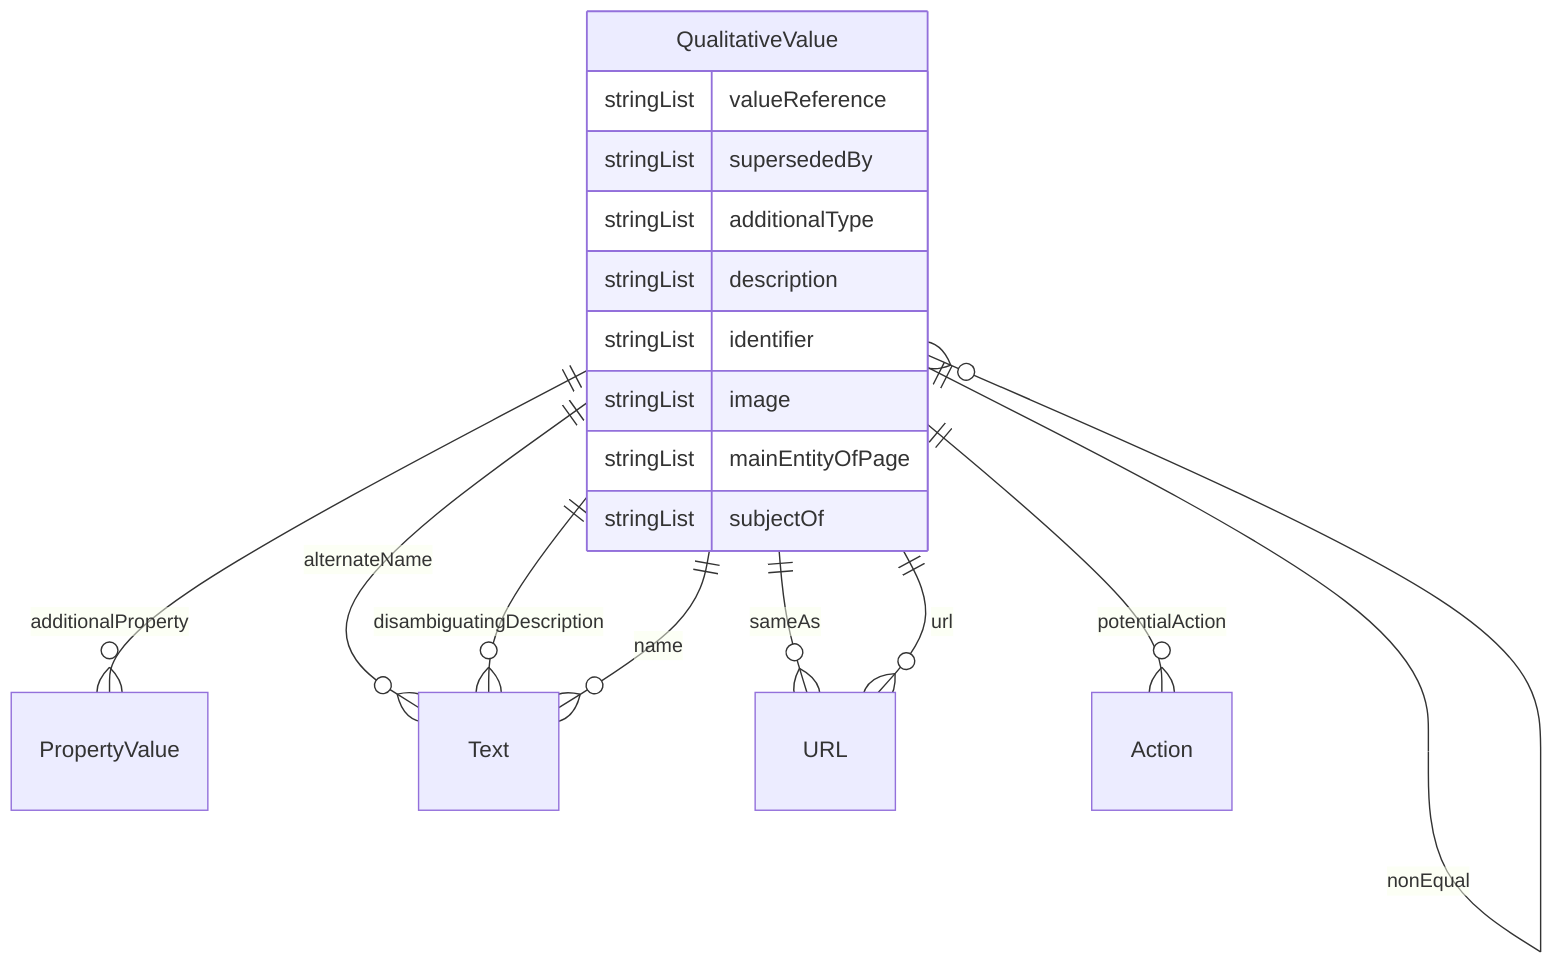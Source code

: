 erDiagram
QualitativeValue {
    stringList valueReference  
    stringList supersededBy  
    stringList additionalType  
    stringList description  
    stringList identifier  
    stringList image  
    stringList mainEntityOfPage  
    stringList subjectOf  
}

QualitativeValue ||--}o PropertyValue : "additionalProperty"
QualitativeValue ||--}o QualitativeValue : "equal"
QualitativeValue ||--}o QualitativeValue : "greater"
QualitativeValue ||--}o QualitativeValue : "greaterOrEqual"
QualitativeValue ||--}o QualitativeValue : "lesser"
QualitativeValue ||--}o QualitativeValue : "lesserOrEqual"
QualitativeValue ||--}o QualitativeValue : "nonEqual"
QualitativeValue ||--}o Text : "alternateName"
QualitativeValue ||--}o Text : "disambiguatingDescription"
QualitativeValue ||--}o Text : "name"
QualitativeValue ||--}o URL : "sameAs"
QualitativeValue ||--}o Action : "potentialAction"
QualitativeValue ||--}o URL : "url"